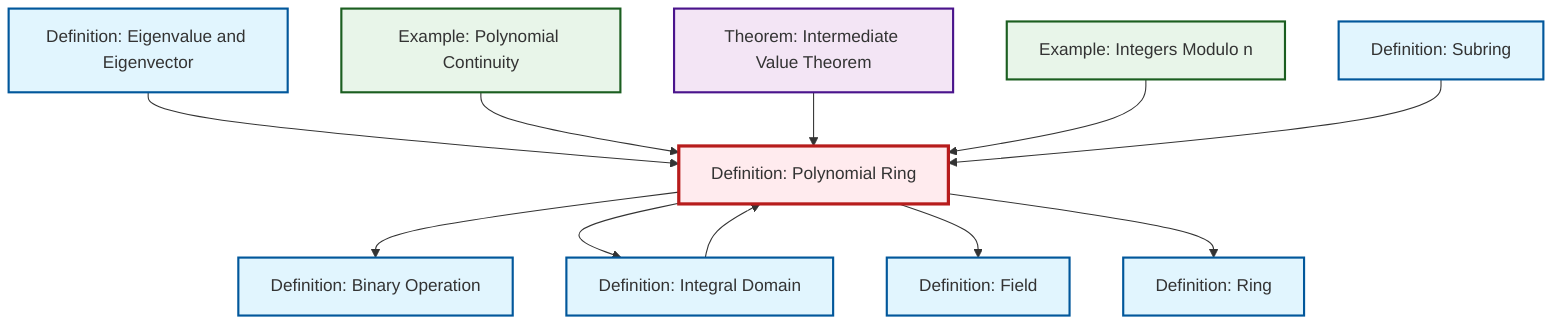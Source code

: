 graph TD
    classDef definition fill:#e1f5fe,stroke:#01579b,stroke-width:2px
    classDef theorem fill:#f3e5f5,stroke:#4a148c,stroke-width:2px
    classDef axiom fill:#fff3e0,stroke:#e65100,stroke-width:2px
    classDef example fill:#e8f5e9,stroke:#1b5e20,stroke-width:2px
    classDef current fill:#ffebee,stroke:#b71c1c,stroke-width:3px
    def-eigenvalue-eigenvector["Definition: Eigenvalue and Eigenvector"]:::definition
    def-polynomial-ring["Definition: Polynomial Ring"]:::definition
    def-binary-operation["Definition: Binary Operation"]:::definition
    def-field["Definition: Field"]:::definition
    def-subring["Definition: Subring"]:::definition
    ex-polynomial-continuity["Example: Polynomial Continuity"]:::example
    def-integral-domain["Definition: Integral Domain"]:::definition
    def-ring["Definition: Ring"]:::definition
    thm-intermediate-value["Theorem: Intermediate Value Theorem"]:::theorem
    ex-quotient-integers-mod-n["Example: Integers Modulo n"]:::example
    def-eigenvalue-eigenvector --> def-polynomial-ring
    def-polynomial-ring --> def-binary-operation
    def-polynomial-ring --> def-integral-domain
    ex-polynomial-continuity --> def-polynomial-ring
    thm-intermediate-value --> def-polynomial-ring
    def-polynomial-ring --> def-field
    def-integral-domain --> def-polynomial-ring
    def-polynomial-ring --> def-ring
    ex-quotient-integers-mod-n --> def-polynomial-ring
    def-subring --> def-polynomial-ring
    class def-polynomial-ring current